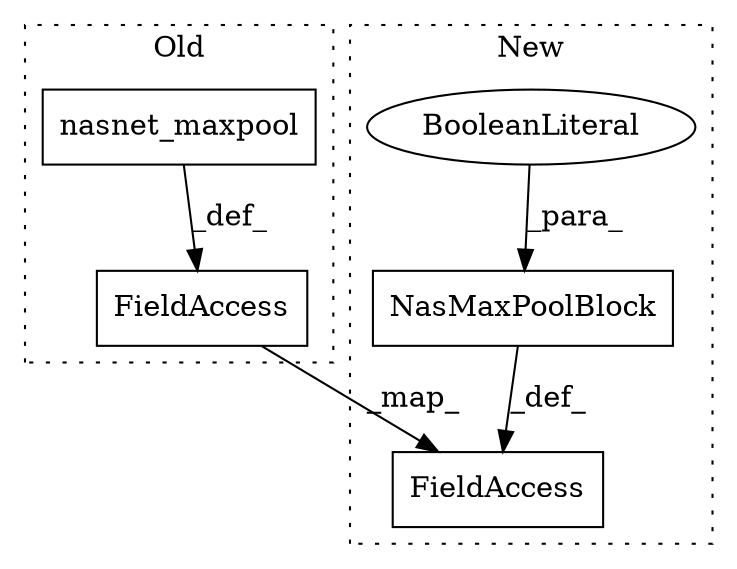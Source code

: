 digraph G {
subgraph cluster0 {
1 [label="nasnet_maxpool" a="32" s="8057" l="16" shape="box"];
5 [label="FieldAccess" a="22" s="8040" l="16" shape="box"];
label = "Old";
style="dotted";
}
subgraph cluster1 {
2 [label="NasMaxPoolBlock" a="32" s="8460,8481" l="16,1" shape="box"];
3 [label="BooleanLiteral" a="9" s="8476" l="5" shape="ellipse"];
4 [label="FieldAccess" a="22" s="8443" l="16" shape="box"];
label = "New";
style="dotted";
}
1 -> 5 [label="_def_"];
2 -> 4 [label="_def_"];
3 -> 2 [label="_para_"];
5 -> 4 [label="_map_"];
}